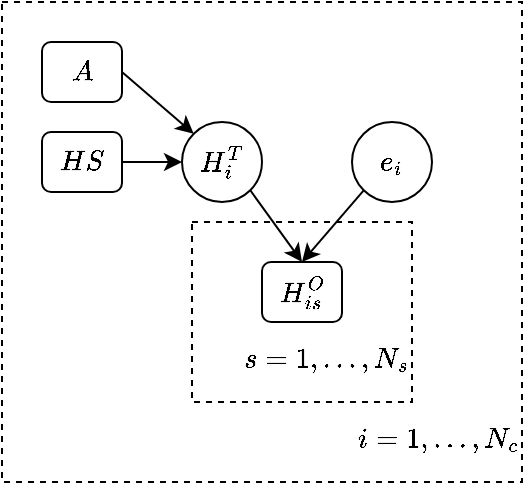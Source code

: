 <mxfile version="16.5.3" type="device"><diagram id="mrnhjX04Ps5nr6nNVxhZ" name="Page-1"><mxGraphModel dx="1038" dy="536" grid="1" gridSize="10" guides="1" tooltips="1" connect="1" arrows="1" fold="1" page="1" pageScale="1" pageWidth="850" pageHeight="1100" math="1" shadow="0"><root><mxCell id="0"/><mxCell id="1" parent="0"/><mxCell id="fWGD5fOe601-i6TKZtvo-13" value="&lt;div&gt;$$i = 1, \dots, N_{c}$$&lt;/div&gt;" style="rounded=0;whiteSpace=wrap;html=1;dashed=1;fillColor=none;verticalAlign=bottom;align=right;" parent="1" vertex="1"><mxGeometry x="250" y="160" width="260" height="240" as="geometry"/></mxCell><mxCell id="fWGD5fOe601-i6TKZtvo-9" value="&lt;div&gt;$$s = 1, \dots, N_{s}$$&lt;/div&gt;" style="rounded=0;whiteSpace=wrap;html=1;dashed=1;fillColor=none;verticalAlign=bottom;align=right;" parent="1" vertex="1"><mxGeometry x="345" y="270" width="110" height="90" as="geometry"/></mxCell><mxCell id="fWGD5fOe601-i6TKZtvo-1" value="&lt;div&gt;$$H^{O}_{is}$$&lt;/div&gt;" style="rounded=1;whiteSpace=wrap;html=1;" parent="1" vertex="1"><mxGeometry x="380" y="290" width="40" height="30" as="geometry"/></mxCell><mxCell id="fWGD5fOe601-i6TKZtvo-3" style="rounded=0;orthogonalLoop=1;jettySize=auto;html=1;exitX=1;exitY=1;exitDx=0;exitDy=0;entryX=0.5;entryY=0;entryDx=0;entryDy=0;" parent="1" source="fWGD5fOe601-i6TKZtvo-2" target="fWGD5fOe601-i6TKZtvo-1" edge="1"><mxGeometry relative="1" as="geometry"/></mxCell><mxCell id="fWGD5fOe601-i6TKZtvo-2" value="&lt;div&gt;$$H^{T}_{i}$$&lt;/div&gt;" style="ellipse;whiteSpace=wrap;html=1;aspect=fixed;" parent="1" vertex="1"><mxGeometry x="340" y="220" width="40" height="40" as="geometry"/></mxCell><mxCell id="fWGD5fOe601-i6TKZtvo-5" style="rounded=0;orthogonalLoop=1;jettySize=auto;html=1;exitX=0;exitY=1;exitDx=0;exitDy=0;entryX=0.5;entryY=0;entryDx=0;entryDy=0;" parent="1" source="fWGD5fOe601-i6TKZtvo-4" target="fWGD5fOe601-i6TKZtvo-1" edge="1"><mxGeometry relative="1" as="geometry"/></mxCell><mxCell id="fWGD5fOe601-i6TKZtvo-4" value="&lt;div&gt;$$e_{i}$$&lt;/div&gt;" style="ellipse;whiteSpace=wrap;html=1;aspect=fixed;" parent="1" vertex="1"><mxGeometry x="425" y="220" width="40" height="40" as="geometry"/></mxCell><mxCell id="mkWhIGH4A78UqzmKRshy-15" style="edgeStyle=none;rounded=0;orthogonalLoop=1;jettySize=auto;html=1;exitX=1;exitY=0.5;exitDx=0;exitDy=0;entryX=0;entryY=0.5;entryDx=0;entryDy=0;" parent="1" source="fWGD5fOe601-i6TKZtvo-11" target="fWGD5fOe601-i6TKZtvo-2" edge="1"><mxGeometry relative="1" as="geometry"/></mxCell><mxCell id="fWGD5fOe601-i6TKZtvo-11" value="&lt;div&gt;$$HS$$&lt;/div&gt;" style="rounded=1;whiteSpace=wrap;html=1;" parent="1" vertex="1"><mxGeometry x="270" y="225" width="40" height="30" as="geometry"/></mxCell><mxCell id="mkWhIGH4A78UqzmKRshy-16" style="edgeStyle=none;rounded=0;orthogonalLoop=1;jettySize=auto;html=1;exitX=1;exitY=0.5;exitDx=0;exitDy=0;entryX=0;entryY=0;entryDx=0;entryDy=0;" parent="1" source="mkWhIGH4A78UqzmKRshy-9" target="fWGD5fOe601-i6TKZtvo-2" edge="1"><mxGeometry relative="1" as="geometry"/></mxCell><mxCell id="mkWhIGH4A78UqzmKRshy-9" value="&lt;div&gt;$$A$$&lt;/div&gt;" style="rounded=1;whiteSpace=wrap;html=1;" parent="1" vertex="1"><mxGeometry x="270" y="180" width="40" height="30" as="geometry"/></mxCell></root></mxGraphModel></diagram></mxfile>